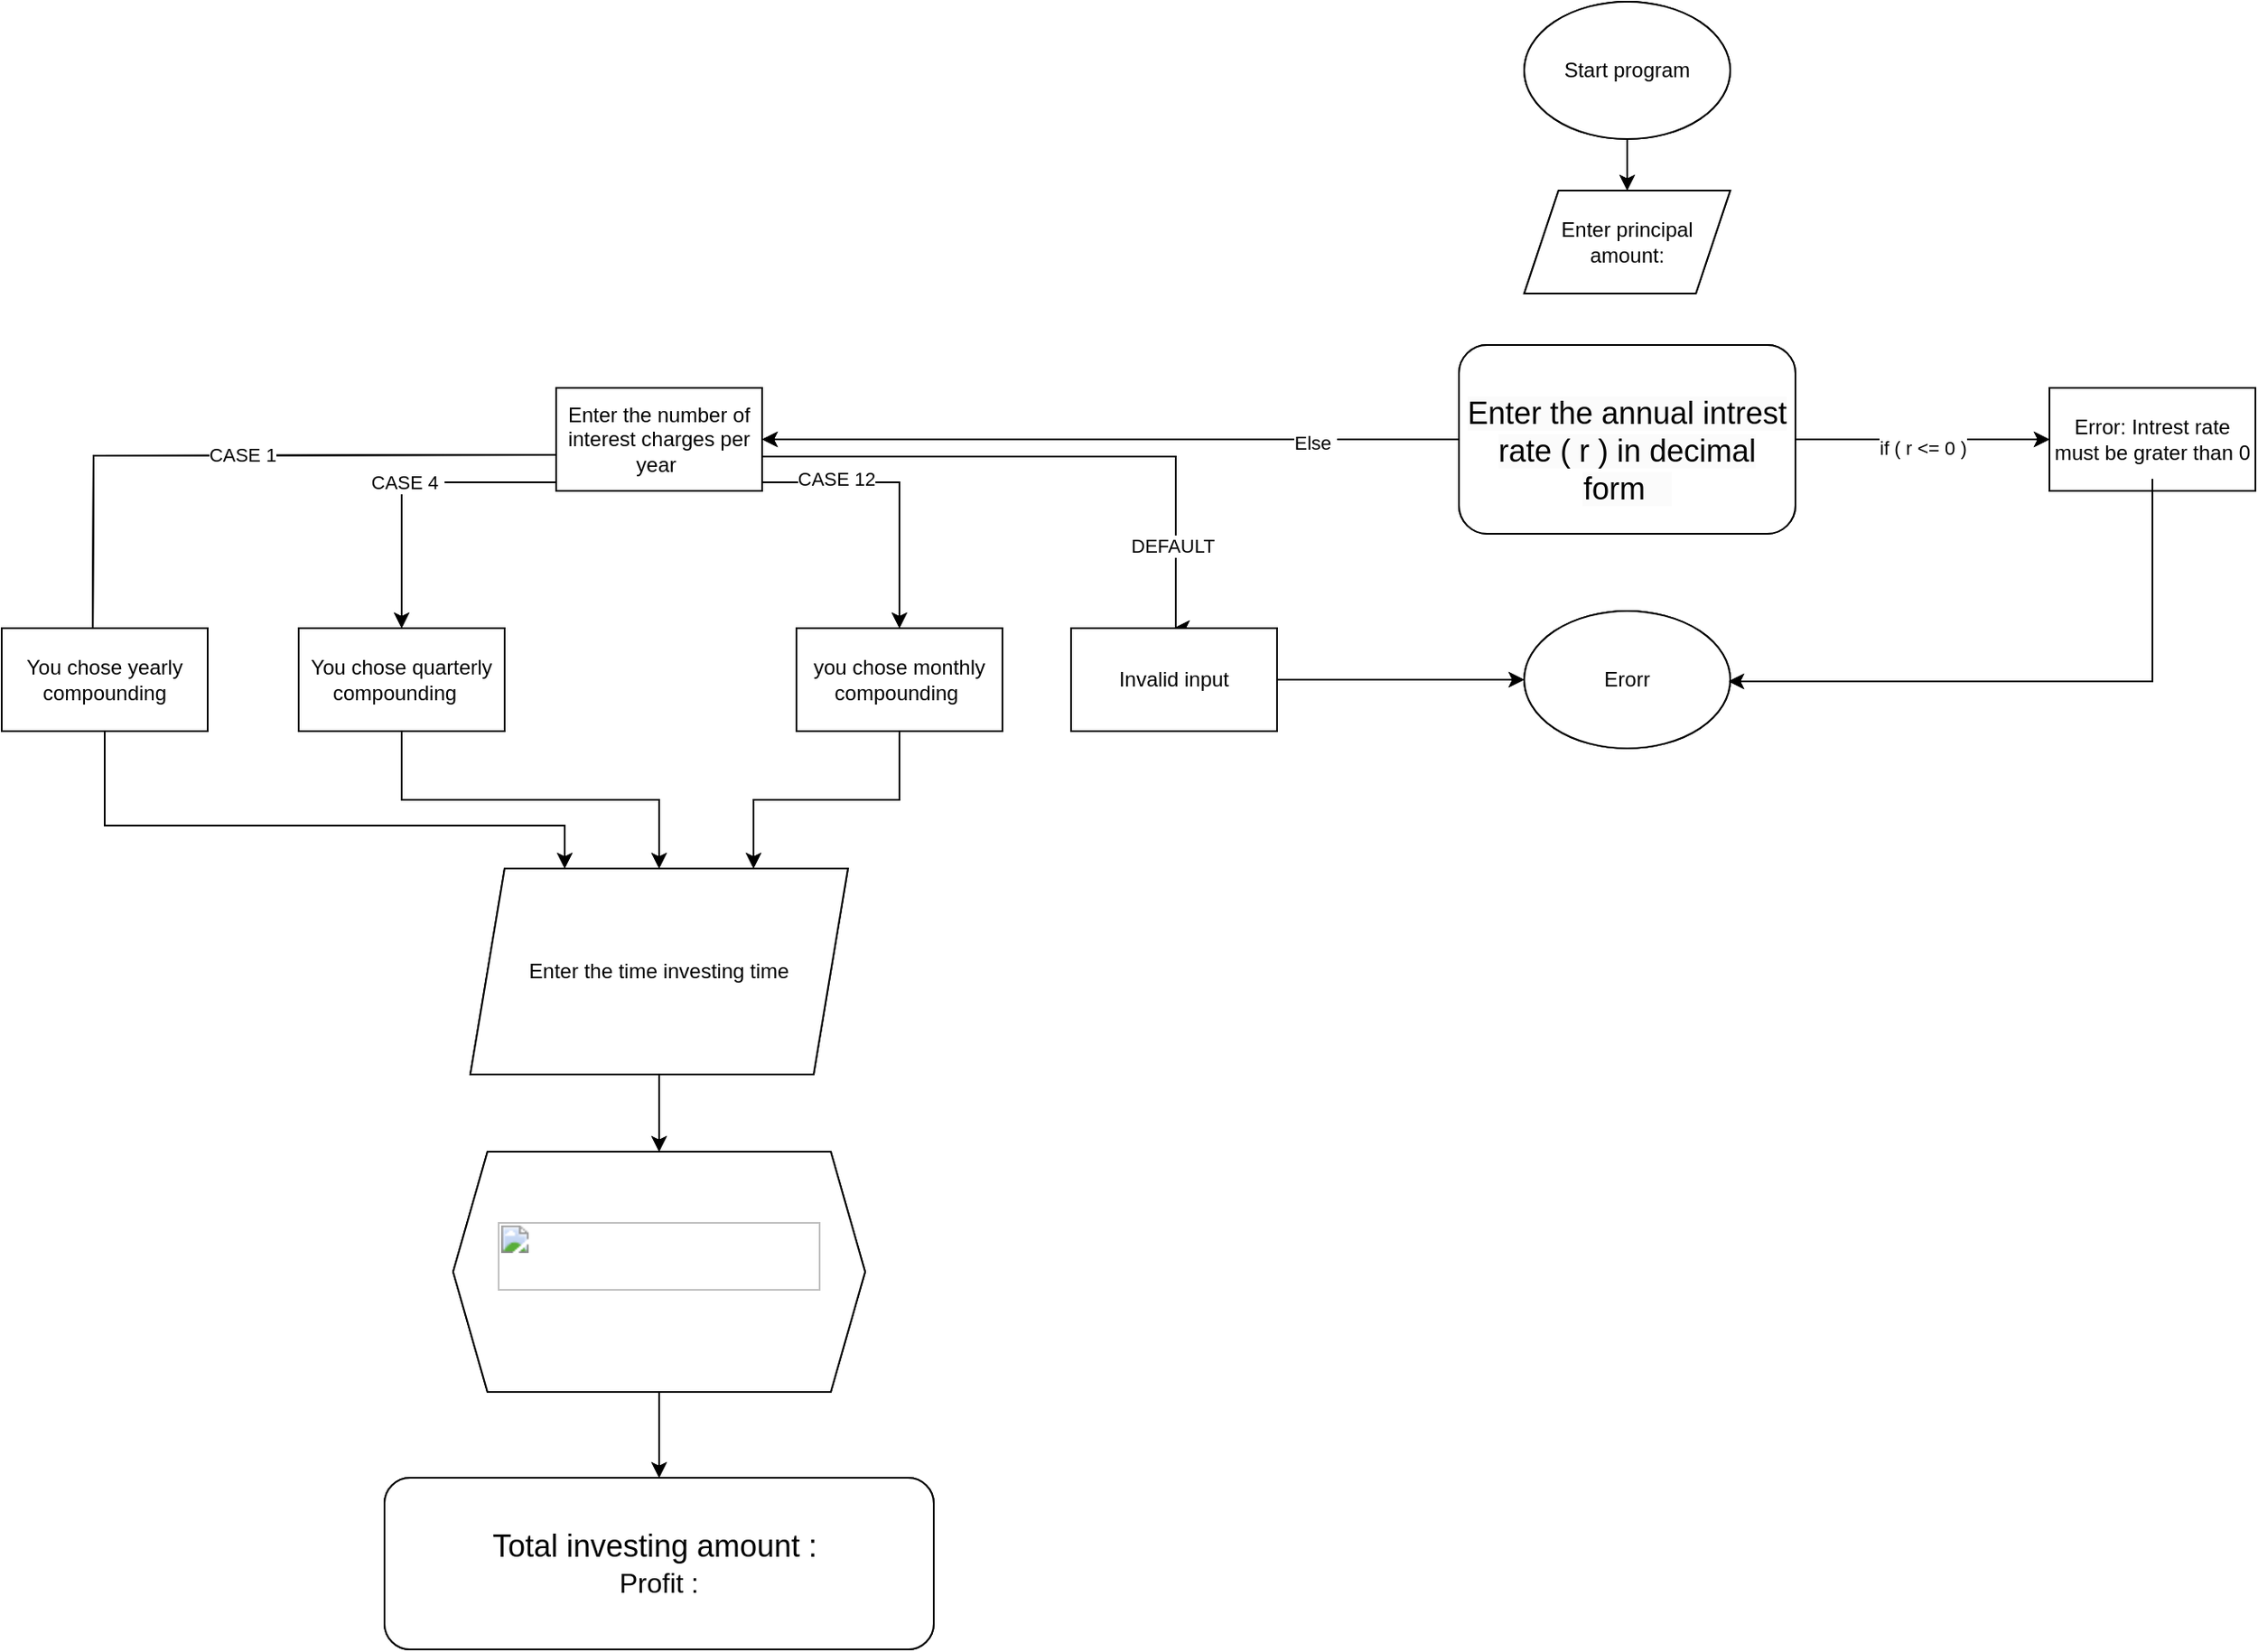 <mxfile version="24.7.17">
  <diagram name="Page-1" id="bn0jsolGCWxsF-AcDAVi">
    <mxGraphModel dx="2876" dy="1103" grid="1" gridSize="10" guides="1" tooltips="1" connect="1" arrows="1" fold="1" page="1" pageScale="1" pageWidth="827" pageHeight="1169" math="0" shadow="0">
      <root>
        <mxCell id="0" />
        <mxCell id="1" parent="0" />
        <mxCell id="mlF56jz7VfACYJRULJU8-3" value="" style="edgeStyle=orthogonalEdgeStyle;rounded=0;orthogonalLoop=1;jettySize=auto;html=1;" parent="1" source="mlF56jz7VfACYJRULJU8-1" target="mlF56jz7VfACYJRULJU8-2" edge="1">
          <mxGeometry relative="1" as="geometry" />
        </mxCell>
        <mxCell id="mlF56jz7VfACYJRULJU8-1" value="Start program" style="ellipse;whiteSpace=wrap;html=1;" parent="1" vertex="1">
          <mxGeometry x="354" y="80" width="120" height="80" as="geometry" />
        </mxCell>
        <mxCell id="mlF56jz7VfACYJRULJU8-2" value="Enter principal amount:" style="shape=parallelogram;perimeter=parallelogramPerimeter;whiteSpace=wrap;html=1;fixedSize=1;" parent="1" vertex="1">
          <mxGeometry x="354" y="190" width="120" height="60" as="geometry" />
        </mxCell>
        <mxCell id="mlF56jz7VfACYJRULJU8-19" value="CASE 1" style="edgeStyle=orthogonalEdgeStyle;rounded=0;orthogonalLoop=1;jettySize=auto;html=1;" parent="1" edge="1">
          <mxGeometry relative="1" as="geometry">
            <mxPoint x="-197" y="344" as="sourcePoint" />
            <mxPoint x="-480" y="454" as="targetPoint" />
          </mxGeometry>
        </mxCell>
        <mxCell id="mlF56jz7VfACYJRULJU8-21" value="CASE 4&amp;nbsp;" style="edgeStyle=orthogonalEdgeStyle;rounded=0;orthogonalLoop=1;jettySize=auto;html=1;" parent="1" source="mlF56jz7VfACYJRULJU8-6" target="mlF56jz7VfACYJRULJU8-20" edge="1">
          <mxGeometry relative="1" as="geometry">
            <Array as="points">
              <mxPoint x="-300" y="360" />
            </Array>
          </mxGeometry>
        </mxCell>
        <mxCell id="mlF56jz7VfACYJRULJU8-25" style="edgeStyle=orthogonalEdgeStyle;rounded=0;orthogonalLoop=1;jettySize=auto;html=1;entryX=0.5;entryY=0;entryDx=0;entryDy=0;" parent="1" target="mlF56jz7VfACYJRULJU8-23" edge="1">
          <mxGeometry relative="1" as="geometry">
            <mxPoint x="-90" y="344" as="sourcePoint" />
            <mxPoint x="150" y="430" as="targetPoint" />
            <Array as="points">
              <mxPoint x="-90" y="345" />
              <mxPoint x="151" y="345" />
            </Array>
          </mxGeometry>
        </mxCell>
        <mxCell id="mlF56jz7VfACYJRULJU8-30" value="DEFAULT" style="edgeLabel;html=1;align=center;verticalAlign=middle;resizable=0;points=[];" parent="mlF56jz7VfACYJRULJU8-25" vertex="1" connectable="0">
          <mxGeometry x="0.714" y="-2" relative="1" as="geometry">
            <mxPoint as="offset" />
          </mxGeometry>
        </mxCell>
        <mxCell id="mlF56jz7VfACYJRULJU8-26" style="edgeStyle=orthogonalEdgeStyle;rounded=0;orthogonalLoop=1;jettySize=auto;html=1;entryX=0.5;entryY=0;entryDx=0;entryDy=0;" parent="1" source="mlF56jz7VfACYJRULJU8-6" target="mlF56jz7VfACYJRULJU8-24" edge="1">
          <mxGeometry relative="1" as="geometry">
            <Array as="points">
              <mxPoint x="-10" y="360" />
              <mxPoint x="-10" y="445" />
            </Array>
          </mxGeometry>
        </mxCell>
        <mxCell id="mlF56jz7VfACYJRULJU8-29" value="CASE 12" style="edgeLabel;html=1;align=center;verticalAlign=middle;resizable=0;points=[];" parent="mlF56jz7VfACYJRULJU8-26" vertex="1" connectable="0">
          <mxGeometry x="-0.479" y="2" relative="1" as="geometry">
            <mxPoint as="offset" />
          </mxGeometry>
        </mxCell>
        <mxCell id="mlF56jz7VfACYJRULJU8-6" value="Enter the number of interest charges per year&amp;nbsp;" style="whiteSpace=wrap;html=1;" parent="1" vertex="1">
          <mxGeometry x="-210" y="305" width="120" height="60" as="geometry" />
        </mxCell>
        <mxCell id="mlF56jz7VfACYJRULJU8-8" value="Error: Intrest rate must be grater than 0" style="whiteSpace=wrap;html=1;" parent="1" vertex="1">
          <mxGeometry x="660" y="305" width="120" height="60" as="geometry" />
        </mxCell>
        <mxCell id="mlF56jz7VfACYJRULJU8-14" style="edgeStyle=orthogonalEdgeStyle;rounded=0;orthogonalLoop=1;jettySize=auto;html=1;entryX=1;entryY=0.5;entryDx=0;entryDy=0;" parent="1" source="mlF56jz7VfACYJRULJU8-13" target="mlF56jz7VfACYJRULJU8-6" edge="1">
          <mxGeometry relative="1" as="geometry" />
        </mxCell>
        <mxCell id="mlF56jz7VfACYJRULJU8-17" value="Else&amp;nbsp;" style="edgeLabel;html=1;align=center;verticalAlign=middle;resizable=0;points=[];" parent="mlF56jz7VfACYJRULJU8-14" vertex="1" connectable="0">
          <mxGeometry x="0.192" y="2" relative="1" as="geometry">
            <mxPoint x="158" as="offset" />
          </mxGeometry>
        </mxCell>
        <mxCell id="mlF56jz7VfACYJRULJU8-15" style="edgeStyle=orthogonalEdgeStyle;rounded=0;orthogonalLoop=1;jettySize=auto;html=1;" parent="1" source="mlF56jz7VfACYJRULJU8-13" target="mlF56jz7VfACYJRULJU8-8" edge="1">
          <mxGeometry relative="1" as="geometry" />
        </mxCell>
        <mxCell id="mlF56jz7VfACYJRULJU8-16" value="if ( r &amp;lt;= 0 )" style="edgeLabel;html=1;align=center;verticalAlign=middle;resizable=0;points=[];" parent="mlF56jz7VfACYJRULJU8-15" vertex="1" connectable="0">
          <mxGeometry x="0.054" y="-5" relative="1" as="geometry">
            <mxPoint x="-4" as="offset" />
          </mxGeometry>
        </mxCell>
        <mxCell id="mlF56jz7VfACYJRULJU8-13" value="&lt;br&gt;&lt;font style=&quot;font-size: 18px;&quot;&gt;&lt;span style=&quot;color: rgb(0, 0, 0); font-family: Helvetica; font-style: normal; font-variant-ligatures: normal; font-variant-caps: normal; font-weight: 400; letter-spacing: normal; orphans: 2; text-align: center; text-indent: 0px; text-transform: none; widows: 2; word-spacing: 0px; -webkit-text-stroke-width: 0px; white-space: normal; background-color: rgb(251, 251, 251); text-decoration-thickness: initial; text-decoration-style: initial; text-decoration-color: initial; float: none; display: inline !important;&quot;&gt;Enter the annual intrest rate ( r ) in decimal form&amp;nbsp; &amp;nbsp;&lt;/span&gt;&lt;br&gt;&lt;/font&gt;" style="rounded=1;whiteSpace=wrap;html=1;" parent="1" vertex="1">
          <mxGeometry x="316" y="280" width="196" height="110" as="geometry" />
        </mxCell>
        <mxCell id="mlF56jz7VfACYJRULJU8-41" style="edgeStyle=orthogonalEdgeStyle;rounded=0;orthogonalLoop=1;jettySize=auto;html=1;entryX=0.25;entryY=0;entryDx=0;entryDy=0;" parent="1" source="mlF56jz7VfACYJRULJU8-18" target="mlF56jz7VfACYJRULJU8-35" edge="1">
          <mxGeometry relative="1" as="geometry">
            <Array as="points">
              <mxPoint x="-473" y="560" />
              <mxPoint x="-205" y="560" />
            </Array>
          </mxGeometry>
        </mxCell>
        <mxCell id="mlF56jz7VfACYJRULJU8-18" value="You chose yearly compounding" style="whiteSpace=wrap;html=1;" parent="1" vertex="1">
          <mxGeometry x="-533" y="445" width="120" height="60" as="geometry" />
        </mxCell>
        <mxCell id="mlF56jz7VfACYJRULJU8-40" style="edgeStyle=orthogonalEdgeStyle;rounded=0;orthogonalLoop=1;jettySize=auto;html=1;entryX=0.5;entryY=0;entryDx=0;entryDy=0;" parent="1" source="mlF56jz7VfACYJRULJU8-20" target="mlF56jz7VfACYJRULJU8-35" edge="1">
          <mxGeometry relative="1" as="geometry" />
        </mxCell>
        <mxCell id="mlF56jz7VfACYJRULJU8-20" value="You chose quarterly compounding&lt;span style=&quot;white-space: pre;&quot;&gt;&#x9;&lt;/span&gt;" style="whiteSpace=wrap;html=1;" parent="1" vertex="1">
          <mxGeometry x="-360" y="445" width="120" height="60" as="geometry" />
        </mxCell>
        <mxCell id="mlF56jz7VfACYJRULJU8-32" style="edgeStyle=orthogonalEdgeStyle;rounded=0;orthogonalLoop=1;jettySize=auto;html=1;" parent="1" source="mlF56jz7VfACYJRULJU8-23" target="mlF56jz7VfACYJRULJU8-31" edge="1">
          <mxGeometry relative="1" as="geometry" />
        </mxCell>
        <mxCell id="mlF56jz7VfACYJRULJU8-23" value="Invalid input" style="rounded=0;whiteSpace=wrap;html=1;" parent="1" vertex="1">
          <mxGeometry x="90" y="445" width="120" height="60" as="geometry" />
        </mxCell>
        <mxCell id="mlF56jz7VfACYJRULJU8-39" style="edgeStyle=orthogonalEdgeStyle;rounded=0;orthogonalLoop=1;jettySize=auto;html=1;entryX=0.75;entryY=0;entryDx=0;entryDy=0;" parent="1" source="mlF56jz7VfACYJRULJU8-24" target="mlF56jz7VfACYJRULJU8-35" edge="1">
          <mxGeometry relative="1" as="geometry" />
        </mxCell>
        <mxCell id="mlF56jz7VfACYJRULJU8-24" value="you chose monthly compounding&amp;nbsp;" style="rounded=0;whiteSpace=wrap;html=1;" parent="1" vertex="1">
          <mxGeometry x="-70" y="445" width="120" height="60" as="geometry" />
        </mxCell>
        <mxCell id="mlF56jz7VfACYJRULJU8-31" value="Erorr" style="ellipse;whiteSpace=wrap;html=1;" parent="1" vertex="1">
          <mxGeometry x="354" y="435" width="120" height="80" as="geometry" />
        </mxCell>
        <mxCell id="mlF56jz7VfACYJRULJU8-34" style="edgeStyle=orthogonalEdgeStyle;rounded=0;orthogonalLoop=1;jettySize=auto;html=1;entryX=0.992;entryY=0.6;entryDx=0;entryDy=0;entryPerimeter=0;" parent="1" edge="1">
          <mxGeometry relative="1" as="geometry">
            <mxPoint x="720" y="358" as="sourcePoint" />
            <mxPoint x="473.04" y="476" as="targetPoint" />
            <Array as="points">
              <mxPoint x="720" y="476" />
            </Array>
          </mxGeometry>
        </mxCell>
        <mxCell id="mlF56jz7VfACYJRULJU8-43" value="" style="edgeStyle=orthogonalEdgeStyle;rounded=0;orthogonalLoop=1;jettySize=auto;html=1;" parent="1" source="mlF56jz7VfACYJRULJU8-35" target="mlF56jz7VfACYJRULJU8-42" edge="1">
          <mxGeometry relative="1" as="geometry" />
        </mxCell>
        <mxCell id="mlF56jz7VfACYJRULJU8-35" value="Enter the time investing time" style="shape=parallelogram;perimeter=parallelogramPerimeter;whiteSpace=wrap;html=1;fixedSize=1;" parent="1" vertex="1">
          <mxGeometry x="-260" y="585" width="220" height="120" as="geometry" />
        </mxCell>
        <mxCell id="mlF56jz7VfACYJRULJU8-45" value="" style="edgeStyle=orthogonalEdgeStyle;rounded=0;orthogonalLoop=1;jettySize=auto;html=1;" parent="1" source="mlF56jz7VfACYJRULJU8-42" target="mlF56jz7VfACYJRULJU8-44" edge="1">
          <mxGeometry relative="1" as="geometry" />
        </mxCell>
        <UserObject label="&#xa;&lt;b id=&quot;docs-internal-guid-8a2ce41f-7fff-a176-3323-6150b68d1a34&quot; style=&quot;font-weight:normal;&quot;&gt;&lt;span style=&quot;font-size:11pt;font-family:Arial,sans-serif;color:#000000;background-color:transparent;font-weight:400;font-style:normal;font-variant:normal;text-decoration:none;vertical-align:baseline;white-space:pre;white-space:pre-wrap;&quot;&gt;&lt;span style=&quot;border:none;display:inline-block;overflow:hidden;width:188px;height:40px;&quot;&gt;&lt;img style=&quot;margin-left:0px;margin-top:0px;&quot; height=&quot;40&quot; width=&quot;188&quot; src=&quot;https://lh7-rt.googleusercontent.com/docsz/AD_4nXeWfT5MPssCGp271LFcxCXw9GnsnMAe7u33rgO0DAX2n7UxOfDFPK2MjMlrLGis0ITauQYEfbUzLMcwQm4awRf2QKcXRTQBiEIWSZa9lFb28l4C5Lf7hP5F57M9bf_7LYrRUgaeC_c8znuLtWTLUxRhBiyTYQl3D3085YDX5eXm0_juck9pyN4?key=9zp6c52rNqXeIYIoIUYr0Q&quot;&gt;&lt;/span&gt;&lt;/span&gt;&lt;/b&gt;&#xa;&#xa;" link="&#xa;&lt;b id=&quot;docs-internal-guid-8a2ce41f-7fff-a176-3323-6150b68d1a34&quot; style=&quot;font-weight:normal;&quot;&gt;&lt;span style=&quot;font-size:11pt;font-family:Arial,sans-serif;color:#000000;background-color:transparent;font-weight:400;font-style:normal;font-variant:normal;text-decoration:none;vertical-align:baseline;white-space:pre;white-space:pre-wrap;&quot;&gt;&lt;span style=&quot;border:none;display:inline-block;overflow:hidden;width:188px;height:40px;&quot;&gt;&lt;img style=&quot;margin-left:0px;margin-top:0px;&quot; height=&quot;40&quot; width=&quot;188&quot; src=&quot;https://lh7-rt.googleusercontent.com/docsz/AD_4nXeWfT5MPssCGp271LFcxCXw9GnsnMAe7u33rgO0DAX2n7UxOfDFPK2MjMlrLGis0ITauQYEfbUzLMcwQm4awRf2QKcXRTQBiEIWSZa9lFb28l4C5Lf7hP5F57M9bf_7LYrRUgaeC_c8znuLtWTLUxRhBiyTYQl3D3085YDX5eXm0_juck9pyN4?key=9zp6c52rNqXeIYIoIUYr0Q&quot;&gt;&lt;/span&gt;&lt;/span&gt;&lt;/b&gt;&#xa;&#xa;" id="mlF56jz7VfACYJRULJU8-42">
          <mxCell style="shape=hexagon;perimeter=hexagonPerimeter2;whiteSpace=wrap;html=1;fixedSize=1;" parent="1" vertex="1">
            <mxGeometry x="-270" y="750" width="240" height="140" as="geometry" />
          </mxCell>
        </UserObject>
        <mxCell id="mlF56jz7VfACYJRULJU8-44" value="&lt;font style=&quot;font-size: 18px;&quot;&gt;Total investing amount :&amp;nbsp;&lt;/font&gt;&lt;div&gt;&lt;font size=&quot;3&quot;&gt;Profit :&lt;/font&gt;&lt;/div&gt;" style="rounded=1;whiteSpace=wrap;html=1;" parent="1" vertex="1">
          <mxGeometry x="-310" y="940" width="320" height="100" as="geometry" />
        </mxCell>
        <mxCell id="mlF56jz7VfACYJRULJU8-94" value="" style="edgeStyle=orthogonalEdgeStyle;rounded=0;orthogonalLoop=1;jettySize=auto;html=1;" parent="1" source="mlF56jz7VfACYJRULJU8-95" target="mlF56jz7VfACYJRULJU8-96" edge="1">
          <mxGeometry relative="1" as="geometry" />
        </mxCell>
        <mxCell id="mlF56jz7VfACYJRULJU8-95" value="Start program" style="ellipse;whiteSpace=wrap;html=1;" parent="1" vertex="1">
          <mxGeometry x="354" y="80" width="120" height="80" as="geometry" />
        </mxCell>
        <mxCell id="mlF56jz7VfACYJRULJU8-96" value="Enter principal amount:" style="shape=parallelogram;perimeter=parallelogramPerimeter;whiteSpace=wrap;html=1;fixedSize=1;" parent="1" vertex="1">
          <mxGeometry x="354" y="190" width="120" height="60" as="geometry" />
        </mxCell>
        <mxCell id="mlF56jz7VfACYJRULJU8-97" value="CASE 1" style="edgeStyle=orthogonalEdgeStyle;rounded=0;orthogonalLoop=1;jettySize=auto;html=1;" parent="1" edge="1">
          <mxGeometry relative="1" as="geometry">
            <mxPoint x="-197" y="344" as="sourcePoint" />
            <mxPoint x="-480" y="454" as="targetPoint" />
          </mxGeometry>
        </mxCell>
        <mxCell id="mlF56jz7VfACYJRULJU8-98" value="CASE 4&amp;nbsp;" style="edgeStyle=orthogonalEdgeStyle;rounded=0;orthogonalLoop=1;jettySize=auto;html=1;" parent="1" source="mlF56jz7VfACYJRULJU8-103" target="mlF56jz7VfACYJRULJU8-113" edge="1">
          <mxGeometry relative="1" as="geometry">
            <Array as="points">
              <mxPoint x="-300" y="360" />
            </Array>
          </mxGeometry>
        </mxCell>
        <mxCell id="mlF56jz7VfACYJRULJU8-99" style="edgeStyle=orthogonalEdgeStyle;rounded=0;orthogonalLoop=1;jettySize=auto;html=1;entryX=0.5;entryY=0;entryDx=0;entryDy=0;" parent="1" target="mlF56jz7VfACYJRULJU8-115" edge="1">
          <mxGeometry relative="1" as="geometry">
            <mxPoint x="-90" y="344" as="sourcePoint" />
            <mxPoint x="150" y="430" as="targetPoint" />
            <Array as="points">
              <mxPoint x="-90" y="345" />
              <mxPoint x="151" y="345" />
            </Array>
          </mxGeometry>
        </mxCell>
        <mxCell id="mlF56jz7VfACYJRULJU8-100" value="DEFAULT" style="edgeLabel;html=1;align=center;verticalAlign=middle;resizable=0;points=[];" parent="mlF56jz7VfACYJRULJU8-99" vertex="1" connectable="0">
          <mxGeometry x="0.714" y="-2" relative="1" as="geometry">
            <mxPoint as="offset" />
          </mxGeometry>
        </mxCell>
        <mxCell id="mlF56jz7VfACYJRULJU8-101" style="edgeStyle=orthogonalEdgeStyle;rounded=0;orthogonalLoop=1;jettySize=auto;html=1;entryX=0.5;entryY=0;entryDx=0;entryDy=0;" parent="1" source="mlF56jz7VfACYJRULJU8-103" target="mlF56jz7VfACYJRULJU8-117" edge="1">
          <mxGeometry relative="1" as="geometry">
            <Array as="points">
              <mxPoint x="-10" y="360" />
              <mxPoint x="-10" y="445" />
            </Array>
          </mxGeometry>
        </mxCell>
        <mxCell id="mlF56jz7VfACYJRULJU8-102" value="CASE 12" style="edgeLabel;html=1;align=center;verticalAlign=middle;resizable=0;points=[];" parent="mlF56jz7VfACYJRULJU8-101" vertex="1" connectable="0">
          <mxGeometry x="-0.479" y="2" relative="1" as="geometry">
            <mxPoint as="offset" />
          </mxGeometry>
        </mxCell>
        <mxCell id="mlF56jz7VfACYJRULJU8-103" value="Enter the number of interest charges per year&amp;nbsp;" style="whiteSpace=wrap;html=1;" parent="1" vertex="1">
          <mxGeometry x="-210" y="305" width="120" height="60" as="geometry" />
        </mxCell>
        <mxCell id="mlF56jz7VfACYJRULJU8-104" value="Error: Intrest rate must be grater than 0" style="whiteSpace=wrap;html=1;" parent="1" vertex="1">
          <mxGeometry x="660" y="305" width="120" height="60" as="geometry" />
        </mxCell>
        <mxCell id="mlF56jz7VfACYJRULJU8-105" style="edgeStyle=orthogonalEdgeStyle;rounded=0;orthogonalLoop=1;jettySize=auto;html=1;entryX=1;entryY=0.5;entryDx=0;entryDy=0;" parent="1" source="mlF56jz7VfACYJRULJU8-109" target="mlF56jz7VfACYJRULJU8-103" edge="1">
          <mxGeometry relative="1" as="geometry" />
        </mxCell>
        <mxCell id="mlF56jz7VfACYJRULJU8-106" value="Else&amp;nbsp;" style="edgeLabel;html=1;align=center;verticalAlign=middle;resizable=0;points=[];" parent="mlF56jz7VfACYJRULJU8-105" vertex="1" connectable="0">
          <mxGeometry x="0.192" y="2" relative="1" as="geometry">
            <mxPoint x="158" as="offset" />
          </mxGeometry>
        </mxCell>
        <mxCell id="mlF56jz7VfACYJRULJU8-107" style="edgeStyle=orthogonalEdgeStyle;rounded=0;orthogonalLoop=1;jettySize=auto;html=1;" parent="1" source="mlF56jz7VfACYJRULJU8-109" target="mlF56jz7VfACYJRULJU8-104" edge="1">
          <mxGeometry relative="1" as="geometry" />
        </mxCell>
        <mxCell id="mlF56jz7VfACYJRULJU8-108" value="if ( r &amp;lt;= 0 )" style="edgeLabel;html=1;align=center;verticalAlign=middle;resizable=0;points=[];" parent="mlF56jz7VfACYJRULJU8-107" vertex="1" connectable="0">
          <mxGeometry x="0.054" y="-5" relative="1" as="geometry">
            <mxPoint x="-4" as="offset" />
          </mxGeometry>
        </mxCell>
        <mxCell id="mlF56jz7VfACYJRULJU8-109" value="&lt;br&gt;&lt;font style=&quot;font-size: 18px;&quot;&gt;&lt;span style=&quot;color: rgb(0, 0, 0); font-family: Helvetica; font-style: normal; font-variant-ligatures: normal; font-variant-caps: normal; font-weight: 400; letter-spacing: normal; orphans: 2; text-align: center; text-indent: 0px; text-transform: none; widows: 2; word-spacing: 0px; -webkit-text-stroke-width: 0px; white-space: normal; background-color: rgb(251, 251, 251); text-decoration-thickness: initial; text-decoration-style: initial; text-decoration-color: initial; float: none; display: inline !important;&quot;&gt;Enter the annual intrest rate ( r ) in decimal form&amp;nbsp; &amp;nbsp;&lt;/span&gt;&lt;br&gt;&lt;/font&gt;" style="rounded=1;whiteSpace=wrap;html=1;" parent="1" vertex="1">
          <mxGeometry x="316" y="280" width="196" height="110" as="geometry" />
        </mxCell>
        <mxCell id="mlF56jz7VfACYJRULJU8-110" style="edgeStyle=orthogonalEdgeStyle;rounded=0;orthogonalLoop=1;jettySize=auto;html=1;entryX=0.25;entryY=0;entryDx=0;entryDy=0;" parent="1" source="mlF56jz7VfACYJRULJU8-111" target="mlF56jz7VfACYJRULJU8-121" edge="1">
          <mxGeometry relative="1" as="geometry">
            <Array as="points">
              <mxPoint x="-473" y="560" />
              <mxPoint x="-205" y="560" />
            </Array>
          </mxGeometry>
        </mxCell>
        <mxCell id="mlF56jz7VfACYJRULJU8-111" value="You chose yearly compounding" style="whiteSpace=wrap;html=1;" parent="1" vertex="1">
          <mxGeometry x="-533" y="445" width="120" height="60" as="geometry" />
        </mxCell>
        <mxCell id="mlF56jz7VfACYJRULJU8-112" style="edgeStyle=orthogonalEdgeStyle;rounded=0;orthogonalLoop=1;jettySize=auto;html=1;entryX=0.5;entryY=0;entryDx=0;entryDy=0;" parent="1" source="mlF56jz7VfACYJRULJU8-113" target="mlF56jz7VfACYJRULJU8-121" edge="1">
          <mxGeometry relative="1" as="geometry" />
        </mxCell>
        <mxCell id="mlF56jz7VfACYJRULJU8-113" value="You chose quarterly compounding&lt;span style=&quot;white-space: pre;&quot;&gt;&#x9;&lt;/span&gt;" style="whiteSpace=wrap;html=1;" parent="1" vertex="1">
          <mxGeometry x="-360" y="445" width="120" height="60" as="geometry" />
        </mxCell>
        <mxCell id="mlF56jz7VfACYJRULJU8-114" style="edgeStyle=orthogonalEdgeStyle;rounded=0;orthogonalLoop=1;jettySize=auto;html=1;" parent="1" source="mlF56jz7VfACYJRULJU8-115" target="mlF56jz7VfACYJRULJU8-118" edge="1">
          <mxGeometry relative="1" as="geometry" />
        </mxCell>
        <mxCell id="mlF56jz7VfACYJRULJU8-115" value="Invalid input" style="rounded=0;whiteSpace=wrap;html=1;" parent="1" vertex="1">
          <mxGeometry x="90" y="445" width="120" height="60" as="geometry" />
        </mxCell>
        <mxCell id="mlF56jz7VfACYJRULJU8-116" style="edgeStyle=orthogonalEdgeStyle;rounded=0;orthogonalLoop=1;jettySize=auto;html=1;entryX=0.75;entryY=0;entryDx=0;entryDy=0;" parent="1" source="mlF56jz7VfACYJRULJU8-117" target="mlF56jz7VfACYJRULJU8-121" edge="1">
          <mxGeometry relative="1" as="geometry" />
        </mxCell>
        <mxCell id="mlF56jz7VfACYJRULJU8-117" value="you chose monthly compounding&amp;nbsp;" style="rounded=0;whiteSpace=wrap;html=1;" parent="1" vertex="1">
          <mxGeometry x="-70" y="445" width="120" height="60" as="geometry" />
        </mxCell>
        <mxCell id="mlF56jz7VfACYJRULJU8-118" value="Erorr" style="ellipse;whiteSpace=wrap;html=1;" parent="1" vertex="1">
          <mxGeometry x="354" y="435" width="120" height="80" as="geometry" />
        </mxCell>
        <mxCell id="mlF56jz7VfACYJRULJU8-119" style="edgeStyle=orthogonalEdgeStyle;rounded=0;orthogonalLoop=1;jettySize=auto;html=1;entryX=0.992;entryY=0.6;entryDx=0;entryDy=0;entryPerimeter=0;" parent="1" edge="1">
          <mxGeometry relative="1" as="geometry">
            <mxPoint x="720" y="358" as="sourcePoint" />
            <mxPoint x="473.04" y="476" as="targetPoint" />
            <Array as="points">
              <mxPoint x="720" y="476" />
            </Array>
          </mxGeometry>
        </mxCell>
        <mxCell id="mlF56jz7VfACYJRULJU8-120" value="" style="edgeStyle=orthogonalEdgeStyle;rounded=0;orthogonalLoop=1;jettySize=auto;html=1;" parent="1" source="mlF56jz7VfACYJRULJU8-121" target="mlF56jz7VfACYJRULJU8-123" edge="1">
          <mxGeometry relative="1" as="geometry" />
        </mxCell>
        <mxCell id="mlF56jz7VfACYJRULJU8-121" value="Enter the time investing time" style="shape=parallelogram;perimeter=parallelogramPerimeter;whiteSpace=wrap;html=1;fixedSize=1;" parent="1" vertex="1">
          <mxGeometry x="-260" y="585" width="220" height="120" as="geometry" />
        </mxCell>
        <mxCell id="mlF56jz7VfACYJRULJU8-122" value="" style="edgeStyle=orthogonalEdgeStyle;rounded=0;orthogonalLoop=1;jettySize=auto;html=1;" parent="1" source="mlF56jz7VfACYJRULJU8-123" target="mlF56jz7VfACYJRULJU8-124" edge="1">
          <mxGeometry relative="1" as="geometry" />
        </mxCell>
        <UserObject label="&#xa;&lt;b id=&quot;docs-internal-guid-8a2ce41f-7fff-a176-3323-6150b68d1a34&quot; style=&quot;font-weight:normal;&quot;&gt;&lt;span style=&quot;font-size:11pt;font-family:Arial,sans-serif;color:#000000;background-color:transparent;font-weight:400;font-style:normal;font-variant:normal;text-decoration:none;vertical-align:baseline;white-space:pre;white-space:pre-wrap;&quot;&gt;&lt;span style=&quot;border:none;display:inline-block;overflow:hidden;width:188px;height:40px;&quot;&gt;&lt;img style=&quot;margin-left:0px;margin-top:0px;&quot; height=&quot;40&quot; width=&quot;188&quot; src=&quot;https://lh7-rt.googleusercontent.com/docsz/AD_4nXeWfT5MPssCGp271LFcxCXw9GnsnMAe7u33rgO0DAX2n7UxOfDFPK2MjMlrLGis0ITauQYEfbUzLMcwQm4awRf2QKcXRTQBiEIWSZa9lFb28l4C5Lf7hP5F57M9bf_7LYrRUgaeC_c8znuLtWTLUxRhBiyTYQl3D3085YDX5eXm0_juck9pyN4?key=9zp6c52rNqXeIYIoIUYr0Q&quot;&gt;&lt;/span&gt;&lt;/span&gt;&lt;/b&gt;&#xa;&#xa;" link="&#xa;&lt;b id=&quot;docs-internal-guid-8a2ce41f-7fff-a176-3323-6150b68d1a34&quot; style=&quot;font-weight:normal;&quot;&gt;&lt;span style=&quot;font-size:11pt;font-family:Arial,sans-serif;color:#000000;background-color:transparent;font-weight:400;font-style:normal;font-variant:normal;text-decoration:none;vertical-align:baseline;white-space:pre;white-space:pre-wrap;&quot;&gt;&lt;span style=&quot;border:none;display:inline-block;overflow:hidden;width:188px;height:40px;&quot;&gt;&lt;img style=&quot;margin-left:0px;margin-top:0px;&quot; height=&quot;40&quot; width=&quot;188&quot; src=&quot;https://lh7-rt.googleusercontent.com/docsz/AD_4nXeWfT5MPssCGp271LFcxCXw9GnsnMAe7u33rgO0DAX2n7UxOfDFPK2MjMlrLGis0ITauQYEfbUzLMcwQm4awRf2QKcXRTQBiEIWSZa9lFb28l4C5Lf7hP5F57M9bf_7LYrRUgaeC_c8znuLtWTLUxRhBiyTYQl3D3085YDX5eXm0_juck9pyN4?key=9zp6c52rNqXeIYIoIUYr0Q&quot;&gt;&lt;/span&gt;&lt;/span&gt;&lt;/b&gt;&#xa;&#xa;" id="mlF56jz7VfACYJRULJU8-123">
          <mxCell style="shape=hexagon;perimeter=hexagonPerimeter2;whiteSpace=wrap;html=1;fixedSize=1;" parent="1" vertex="1">
            <mxGeometry x="-270" y="750" width="240" height="140" as="geometry" />
          </mxCell>
        </UserObject>
        <mxCell id="mlF56jz7VfACYJRULJU8-124" value="&lt;font style=&quot;font-size: 18px;&quot;&gt;Total investing amount :&amp;nbsp;&lt;/font&gt;&lt;div&gt;&lt;font size=&quot;3&quot;&gt;Profit :&lt;/font&gt;&lt;/div&gt;" style="rounded=1;whiteSpace=wrap;html=1;" parent="1" vertex="1">
          <mxGeometry x="-310" y="940" width="320" height="100" as="geometry" />
        </mxCell>
      </root>
    </mxGraphModel>
  </diagram>
</mxfile>
